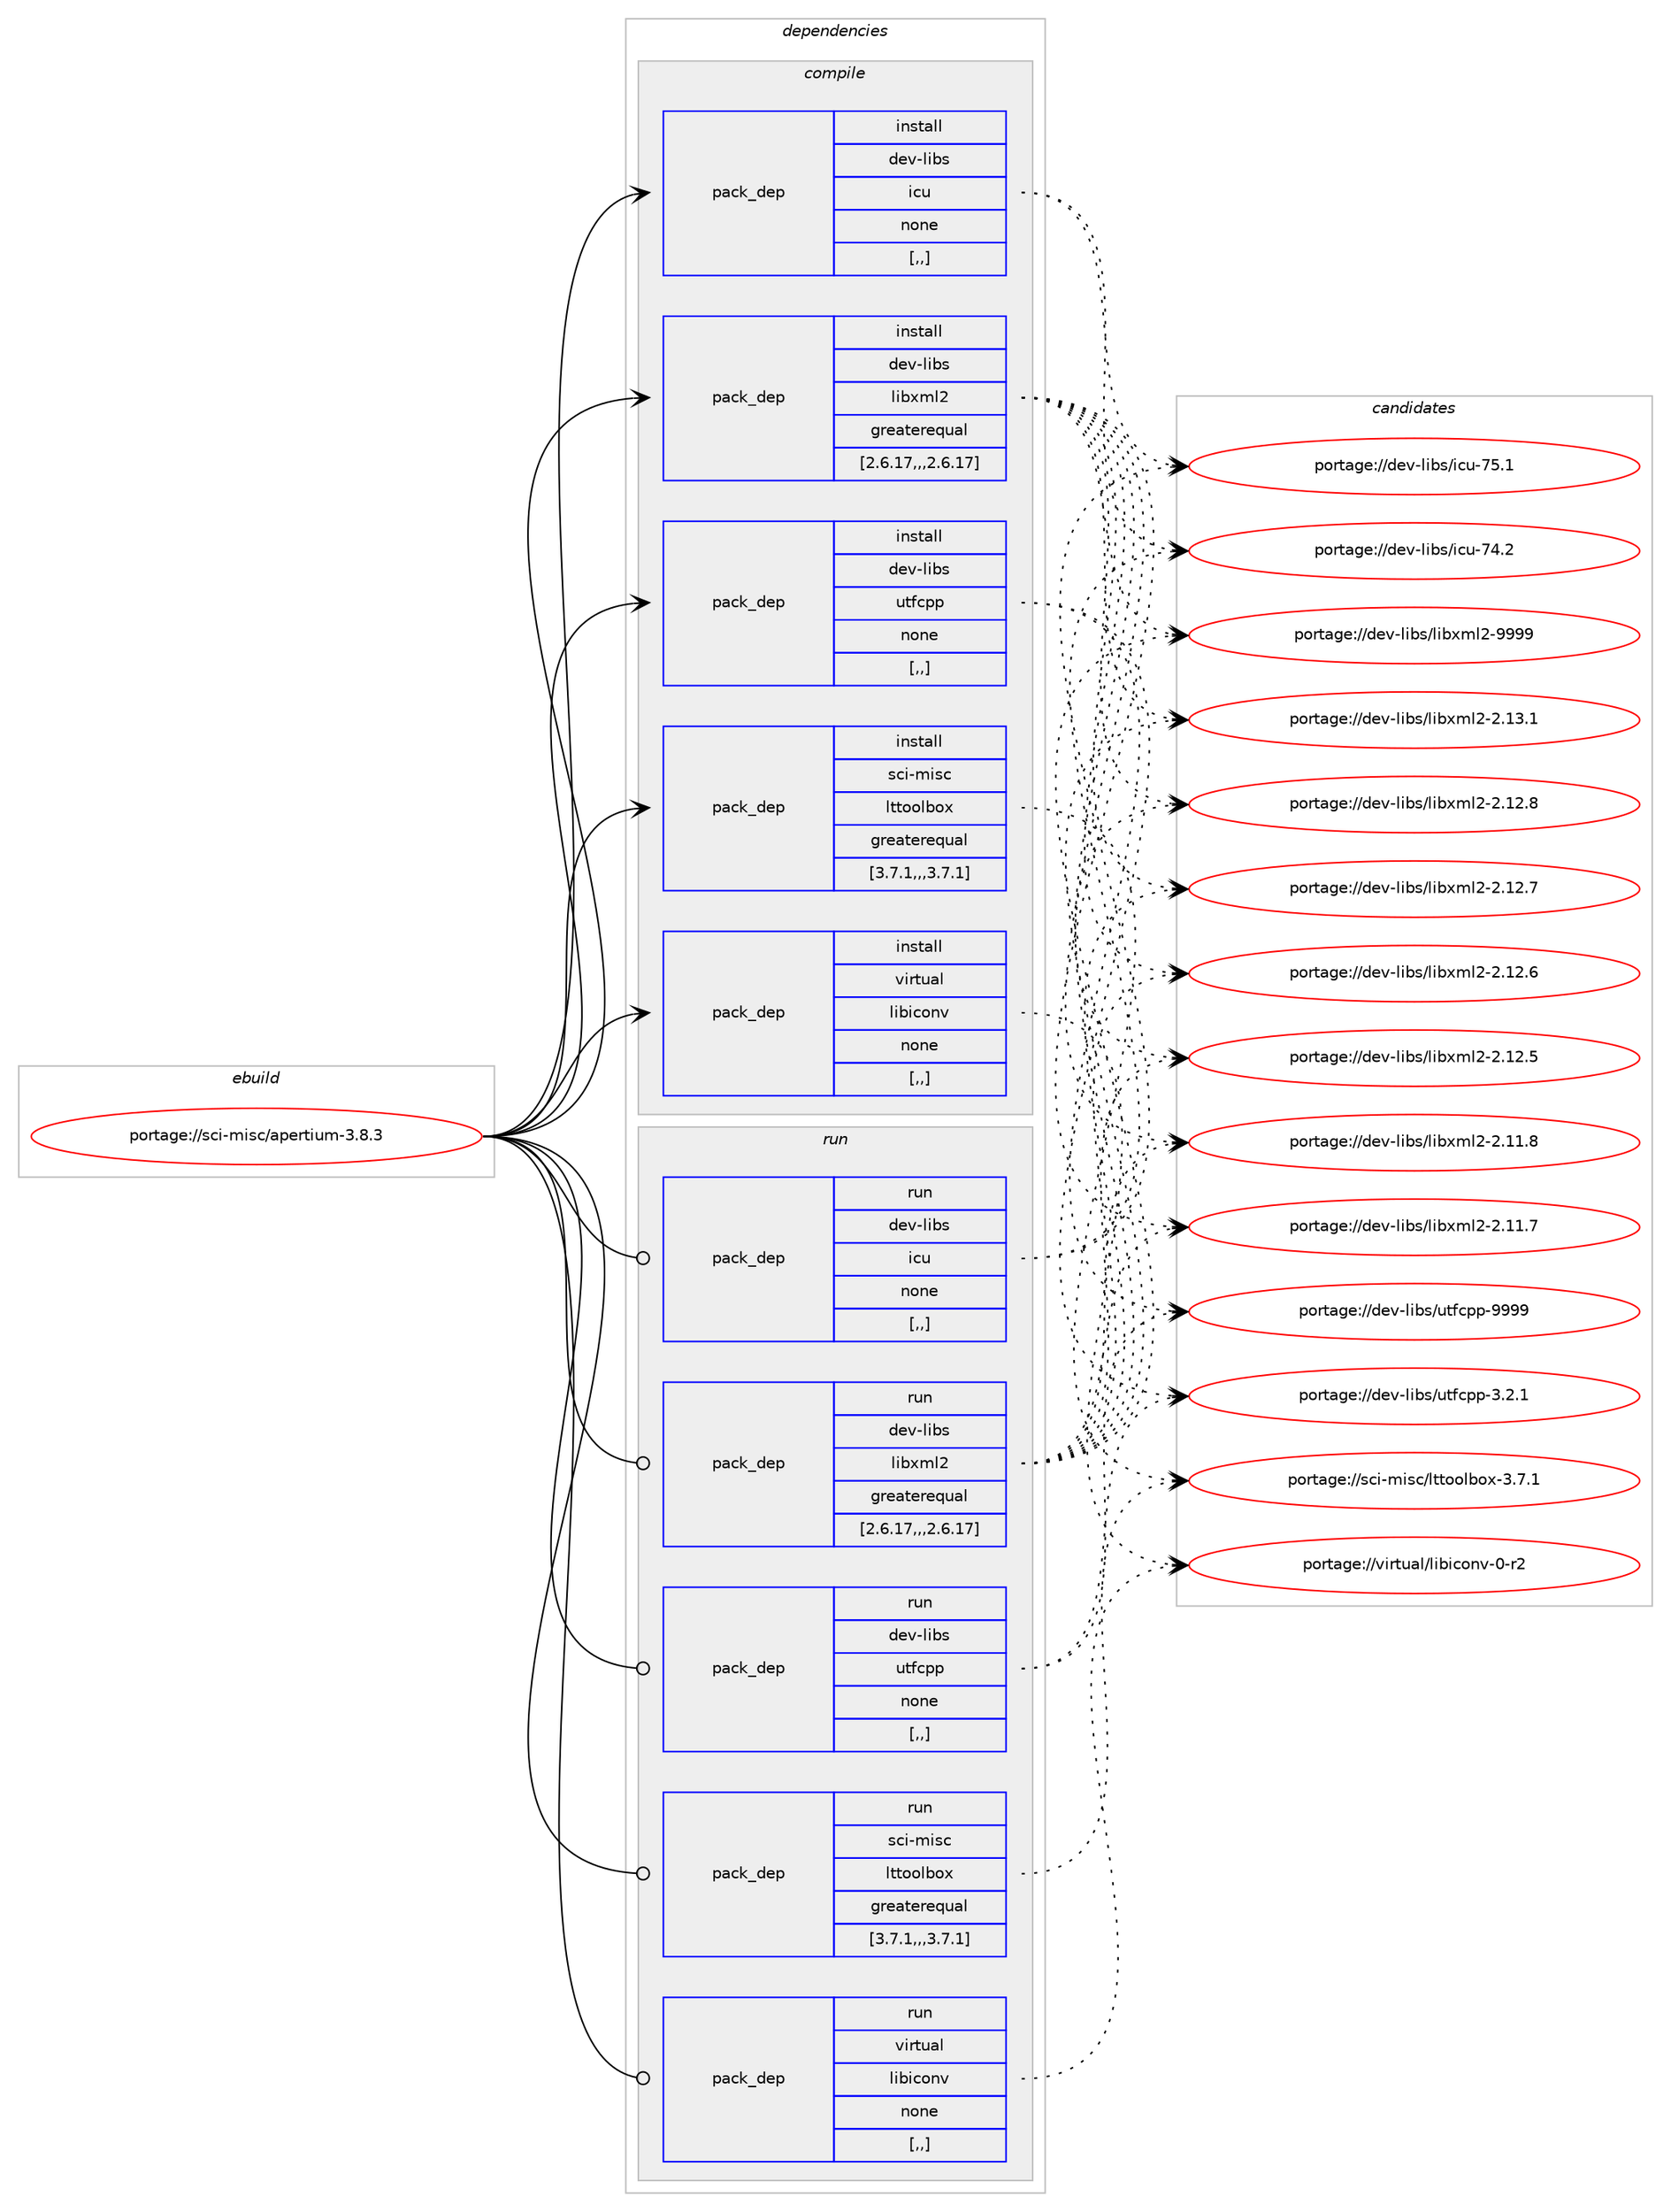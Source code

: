 digraph prolog {

# *************
# Graph options
# *************

newrank=true;
concentrate=true;
compound=true;
graph [rankdir=LR,fontname=Helvetica,fontsize=10,ranksep=1.5];#, ranksep=2.5, nodesep=0.2];
edge  [arrowhead=vee];
node  [fontname=Helvetica,fontsize=10];

# **********
# The ebuild
# **********

subgraph cluster_leftcol {
color=gray;
label=<<i>ebuild</i>>;
id [label="portage://sci-misc/apertium-3.8.3", color=red, width=4, href="../sci-misc/apertium-3.8.3.svg"];
}

# ****************
# The dependencies
# ****************

subgraph cluster_midcol {
color=gray;
label=<<i>dependencies</i>>;
subgraph cluster_compile {
fillcolor="#eeeeee";
style=filled;
label=<<i>compile</i>>;
subgraph pack298940 {
dependency410966 [label=<<TABLE BORDER="0" CELLBORDER="1" CELLSPACING="0" CELLPADDING="4" WIDTH="220"><TR><TD ROWSPAN="6" CELLPADDING="30">pack_dep</TD></TR><TR><TD WIDTH="110">install</TD></TR><TR><TD>dev-libs</TD></TR><TR><TD>icu</TD></TR><TR><TD>none</TD></TR><TR><TD>[,,]</TD></TR></TABLE>>, shape=none, color=blue];
}
id:e -> dependency410966:w [weight=20,style="solid",arrowhead="vee"];
subgraph pack298941 {
dependency410967 [label=<<TABLE BORDER="0" CELLBORDER="1" CELLSPACING="0" CELLPADDING="4" WIDTH="220"><TR><TD ROWSPAN="6" CELLPADDING="30">pack_dep</TD></TR><TR><TD WIDTH="110">install</TD></TR><TR><TD>dev-libs</TD></TR><TR><TD>libxml2</TD></TR><TR><TD>greaterequal</TD></TR><TR><TD>[2.6.17,,,2.6.17]</TD></TR></TABLE>>, shape=none, color=blue];
}
id:e -> dependency410967:w [weight=20,style="solid",arrowhead="vee"];
subgraph pack298942 {
dependency410968 [label=<<TABLE BORDER="0" CELLBORDER="1" CELLSPACING="0" CELLPADDING="4" WIDTH="220"><TR><TD ROWSPAN="6" CELLPADDING="30">pack_dep</TD></TR><TR><TD WIDTH="110">install</TD></TR><TR><TD>dev-libs</TD></TR><TR><TD>utfcpp</TD></TR><TR><TD>none</TD></TR><TR><TD>[,,]</TD></TR></TABLE>>, shape=none, color=blue];
}
id:e -> dependency410968:w [weight=20,style="solid",arrowhead="vee"];
subgraph pack298943 {
dependency410969 [label=<<TABLE BORDER="0" CELLBORDER="1" CELLSPACING="0" CELLPADDING="4" WIDTH="220"><TR><TD ROWSPAN="6" CELLPADDING="30">pack_dep</TD></TR><TR><TD WIDTH="110">install</TD></TR><TR><TD>sci-misc</TD></TR><TR><TD>lttoolbox</TD></TR><TR><TD>greaterequal</TD></TR><TR><TD>[3.7.1,,,3.7.1]</TD></TR></TABLE>>, shape=none, color=blue];
}
id:e -> dependency410969:w [weight=20,style="solid",arrowhead="vee"];
subgraph pack298944 {
dependency410970 [label=<<TABLE BORDER="0" CELLBORDER="1" CELLSPACING="0" CELLPADDING="4" WIDTH="220"><TR><TD ROWSPAN="6" CELLPADDING="30">pack_dep</TD></TR><TR><TD WIDTH="110">install</TD></TR><TR><TD>virtual</TD></TR><TR><TD>libiconv</TD></TR><TR><TD>none</TD></TR><TR><TD>[,,]</TD></TR></TABLE>>, shape=none, color=blue];
}
id:e -> dependency410970:w [weight=20,style="solid",arrowhead="vee"];
}
subgraph cluster_compileandrun {
fillcolor="#eeeeee";
style=filled;
label=<<i>compile and run</i>>;
}
subgraph cluster_run {
fillcolor="#eeeeee";
style=filled;
label=<<i>run</i>>;
subgraph pack298945 {
dependency410971 [label=<<TABLE BORDER="0" CELLBORDER="1" CELLSPACING="0" CELLPADDING="4" WIDTH="220"><TR><TD ROWSPAN="6" CELLPADDING="30">pack_dep</TD></TR><TR><TD WIDTH="110">run</TD></TR><TR><TD>dev-libs</TD></TR><TR><TD>icu</TD></TR><TR><TD>none</TD></TR><TR><TD>[,,]</TD></TR></TABLE>>, shape=none, color=blue];
}
id:e -> dependency410971:w [weight=20,style="solid",arrowhead="odot"];
subgraph pack298946 {
dependency410972 [label=<<TABLE BORDER="0" CELLBORDER="1" CELLSPACING="0" CELLPADDING="4" WIDTH="220"><TR><TD ROWSPAN="6" CELLPADDING="30">pack_dep</TD></TR><TR><TD WIDTH="110">run</TD></TR><TR><TD>dev-libs</TD></TR><TR><TD>libxml2</TD></TR><TR><TD>greaterequal</TD></TR><TR><TD>[2.6.17,,,2.6.17]</TD></TR></TABLE>>, shape=none, color=blue];
}
id:e -> dependency410972:w [weight=20,style="solid",arrowhead="odot"];
subgraph pack298947 {
dependency410973 [label=<<TABLE BORDER="0" CELLBORDER="1" CELLSPACING="0" CELLPADDING="4" WIDTH="220"><TR><TD ROWSPAN="6" CELLPADDING="30">pack_dep</TD></TR><TR><TD WIDTH="110">run</TD></TR><TR><TD>dev-libs</TD></TR><TR><TD>utfcpp</TD></TR><TR><TD>none</TD></TR><TR><TD>[,,]</TD></TR></TABLE>>, shape=none, color=blue];
}
id:e -> dependency410973:w [weight=20,style="solid",arrowhead="odot"];
subgraph pack298948 {
dependency410974 [label=<<TABLE BORDER="0" CELLBORDER="1" CELLSPACING="0" CELLPADDING="4" WIDTH="220"><TR><TD ROWSPAN="6" CELLPADDING="30">pack_dep</TD></TR><TR><TD WIDTH="110">run</TD></TR><TR><TD>sci-misc</TD></TR><TR><TD>lttoolbox</TD></TR><TR><TD>greaterequal</TD></TR><TR><TD>[3.7.1,,,3.7.1]</TD></TR></TABLE>>, shape=none, color=blue];
}
id:e -> dependency410974:w [weight=20,style="solid",arrowhead="odot"];
subgraph pack298949 {
dependency410975 [label=<<TABLE BORDER="0" CELLBORDER="1" CELLSPACING="0" CELLPADDING="4" WIDTH="220"><TR><TD ROWSPAN="6" CELLPADDING="30">pack_dep</TD></TR><TR><TD WIDTH="110">run</TD></TR><TR><TD>virtual</TD></TR><TR><TD>libiconv</TD></TR><TR><TD>none</TD></TR><TR><TD>[,,]</TD></TR></TABLE>>, shape=none, color=blue];
}
id:e -> dependency410975:w [weight=20,style="solid",arrowhead="odot"];
}
}

# **************
# The candidates
# **************

subgraph cluster_choices {
rank=same;
color=gray;
label=<<i>candidates</i>>;

subgraph choice298940 {
color=black;
nodesep=1;
choice100101118451081059811547105991174555534649 [label="portage://dev-libs/icu-75.1", color=red, width=4,href="../dev-libs/icu-75.1.svg"];
choice100101118451081059811547105991174555524650 [label="portage://dev-libs/icu-74.2", color=red, width=4,href="../dev-libs/icu-74.2.svg"];
dependency410966:e -> choice100101118451081059811547105991174555534649:w [style=dotted,weight="100"];
dependency410966:e -> choice100101118451081059811547105991174555524650:w [style=dotted,weight="100"];
}
subgraph choice298941 {
color=black;
nodesep=1;
choice10010111845108105981154710810598120109108504557575757 [label="portage://dev-libs/libxml2-9999", color=red, width=4,href="../dev-libs/libxml2-9999.svg"];
choice100101118451081059811547108105981201091085045504649514649 [label="portage://dev-libs/libxml2-2.13.1", color=red, width=4,href="../dev-libs/libxml2-2.13.1.svg"];
choice100101118451081059811547108105981201091085045504649504656 [label="portage://dev-libs/libxml2-2.12.8", color=red, width=4,href="../dev-libs/libxml2-2.12.8.svg"];
choice100101118451081059811547108105981201091085045504649504655 [label="portage://dev-libs/libxml2-2.12.7", color=red, width=4,href="../dev-libs/libxml2-2.12.7.svg"];
choice100101118451081059811547108105981201091085045504649504654 [label="portage://dev-libs/libxml2-2.12.6", color=red, width=4,href="../dev-libs/libxml2-2.12.6.svg"];
choice100101118451081059811547108105981201091085045504649504653 [label="portage://dev-libs/libxml2-2.12.5", color=red, width=4,href="../dev-libs/libxml2-2.12.5.svg"];
choice100101118451081059811547108105981201091085045504649494656 [label="portage://dev-libs/libxml2-2.11.8", color=red, width=4,href="../dev-libs/libxml2-2.11.8.svg"];
choice100101118451081059811547108105981201091085045504649494655 [label="portage://dev-libs/libxml2-2.11.7", color=red, width=4,href="../dev-libs/libxml2-2.11.7.svg"];
dependency410967:e -> choice10010111845108105981154710810598120109108504557575757:w [style=dotted,weight="100"];
dependency410967:e -> choice100101118451081059811547108105981201091085045504649514649:w [style=dotted,weight="100"];
dependency410967:e -> choice100101118451081059811547108105981201091085045504649504656:w [style=dotted,weight="100"];
dependency410967:e -> choice100101118451081059811547108105981201091085045504649504655:w [style=dotted,weight="100"];
dependency410967:e -> choice100101118451081059811547108105981201091085045504649504654:w [style=dotted,weight="100"];
dependency410967:e -> choice100101118451081059811547108105981201091085045504649504653:w [style=dotted,weight="100"];
dependency410967:e -> choice100101118451081059811547108105981201091085045504649494656:w [style=dotted,weight="100"];
dependency410967:e -> choice100101118451081059811547108105981201091085045504649494655:w [style=dotted,weight="100"];
}
subgraph choice298942 {
color=black;
nodesep=1;
choice100101118451081059811547117116102991121124557575757 [label="portage://dev-libs/utfcpp-9999", color=red, width=4,href="../dev-libs/utfcpp-9999.svg"];
choice10010111845108105981154711711610299112112455146504649 [label="portage://dev-libs/utfcpp-3.2.1", color=red, width=4,href="../dev-libs/utfcpp-3.2.1.svg"];
dependency410968:e -> choice100101118451081059811547117116102991121124557575757:w [style=dotted,weight="100"];
dependency410968:e -> choice10010111845108105981154711711610299112112455146504649:w [style=dotted,weight="100"];
}
subgraph choice298943 {
color=black;
nodesep=1;
choice1159910545109105115994710811611611111110898111120455146554649 [label="portage://sci-misc/lttoolbox-3.7.1", color=red, width=4,href="../sci-misc/lttoolbox-3.7.1.svg"];
dependency410969:e -> choice1159910545109105115994710811611611111110898111120455146554649:w [style=dotted,weight="100"];
}
subgraph choice298944 {
color=black;
nodesep=1;
choice1181051141161179710847108105981059911111011845484511450 [label="portage://virtual/libiconv-0-r2", color=red, width=4,href="../virtual/libiconv-0-r2.svg"];
dependency410970:e -> choice1181051141161179710847108105981059911111011845484511450:w [style=dotted,weight="100"];
}
subgraph choice298945 {
color=black;
nodesep=1;
choice100101118451081059811547105991174555534649 [label="portage://dev-libs/icu-75.1", color=red, width=4,href="../dev-libs/icu-75.1.svg"];
choice100101118451081059811547105991174555524650 [label="portage://dev-libs/icu-74.2", color=red, width=4,href="../dev-libs/icu-74.2.svg"];
dependency410971:e -> choice100101118451081059811547105991174555534649:w [style=dotted,weight="100"];
dependency410971:e -> choice100101118451081059811547105991174555524650:w [style=dotted,weight="100"];
}
subgraph choice298946 {
color=black;
nodesep=1;
choice10010111845108105981154710810598120109108504557575757 [label="portage://dev-libs/libxml2-9999", color=red, width=4,href="../dev-libs/libxml2-9999.svg"];
choice100101118451081059811547108105981201091085045504649514649 [label="portage://dev-libs/libxml2-2.13.1", color=red, width=4,href="../dev-libs/libxml2-2.13.1.svg"];
choice100101118451081059811547108105981201091085045504649504656 [label="portage://dev-libs/libxml2-2.12.8", color=red, width=4,href="../dev-libs/libxml2-2.12.8.svg"];
choice100101118451081059811547108105981201091085045504649504655 [label="portage://dev-libs/libxml2-2.12.7", color=red, width=4,href="../dev-libs/libxml2-2.12.7.svg"];
choice100101118451081059811547108105981201091085045504649504654 [label="portage://dev-libs/libxml2-2.12.6", color=red, width=4,href="../dev-libs/libxml2-2.12.6.svg"];
choice100101118451081059811547108105981201091085045504649504653 [label="portage://dev-libs/libxml2-2.12.5", color=red, width=4,href="../dev-libs/libxml2-2.12.5.svg"];
choice100101118451081059811547108105981201091085045504649494656 [label="portage://dev-libs/libxml2-2.11.8", color=red, width=4,href="../dev-libs/libxml2-2.11.8.svg"];
choice100101118451081059811547108105981201091085045504649494655 [label="portage://dev-libs/libxml2-2.11.7", color=red, width=4,href="../dev-libs/libxml2-2.11.7.svg"];
dependency410972:e -> choice10010111845108105981154710810598120109108504557575757:w [style=dotted,weight="100"];
dependency410972:e -> choice100101118451081059811547108105981201091085045504649514649:w [style=dotted,weight="100"];
dependency410972:e -> choice100101118451081059811547108105981201091085045504649504656:w [style=dotted,weight="100"];
dependency410972:e -> choice100101118451081059811547108105981201091085045504649504655:w [style=dotted,weight="100"];
dependency410972:e -> choice100101118451081059811547108105981201091085045504649504654:w [style=dotted,weight="100"];
dependency410972:e -> choice100101118451081059811547108105981201091085045504649504653:w [style=dotted,weight="100"];
dependency410972:e -> choice100101118451081059811547108105981201091085045504649494656:w [style=dotted,weight="100"];
dependency410972:e -> choice100101118451081059811547108105981201091085045504649494655:w [style=dotted,weight="100"];
}
subgraph choice298947 {
color=black;
nodesep=1;
choice100101118451081059811547117116102991121124557575757 [label="portage://dev-libs/utfcpp-9999", color=red, width=4,href="../dev-libs/utfcpp-9999.svg"];
choice10010111845108105981154711711610299112112455146504649 [label="portage://dev-libs/utfcpp-3.2.1", color=red, width=4,href="../dev-libs/utfcpp-3.2.1.svg"];
dependency410973:e -> choice100101118451081059811547117116102991121124557575757:w [style=dotted,weight="100"];
dependency410973:e -> choice10010111845108105981154711711610299112112455146504649:w [style=dotted,weight="100"];
}
subgraph choice298948 {
color=black;
nodesep=1;
choice1159910545109105115994710811611611111110898111120455146554649 [label="portage://sci-misc/lttoolbox-3.7.1", color=red, width=4,href="../sci-misc/lttoolbox-3.7.1.svg"];
dependency410974:e -> choice1159910545109105115994710811611611111110898111120455146554649:w [style=dotted,weight="100"];
}
subgraph choice298949 {
color=black;
nodesep=1;
choice1181051141161179710847108105981059911111011845484511450 [label="portage://virtual/libiconv-0-r2", color=red, width=4,href="../virtual/libiconv-0-r2.svg"];
dependency410975:e -> choice1181051141161179710847108105981059911111011845484511450:w [style=dotted,weight="100"];
}
}

}
